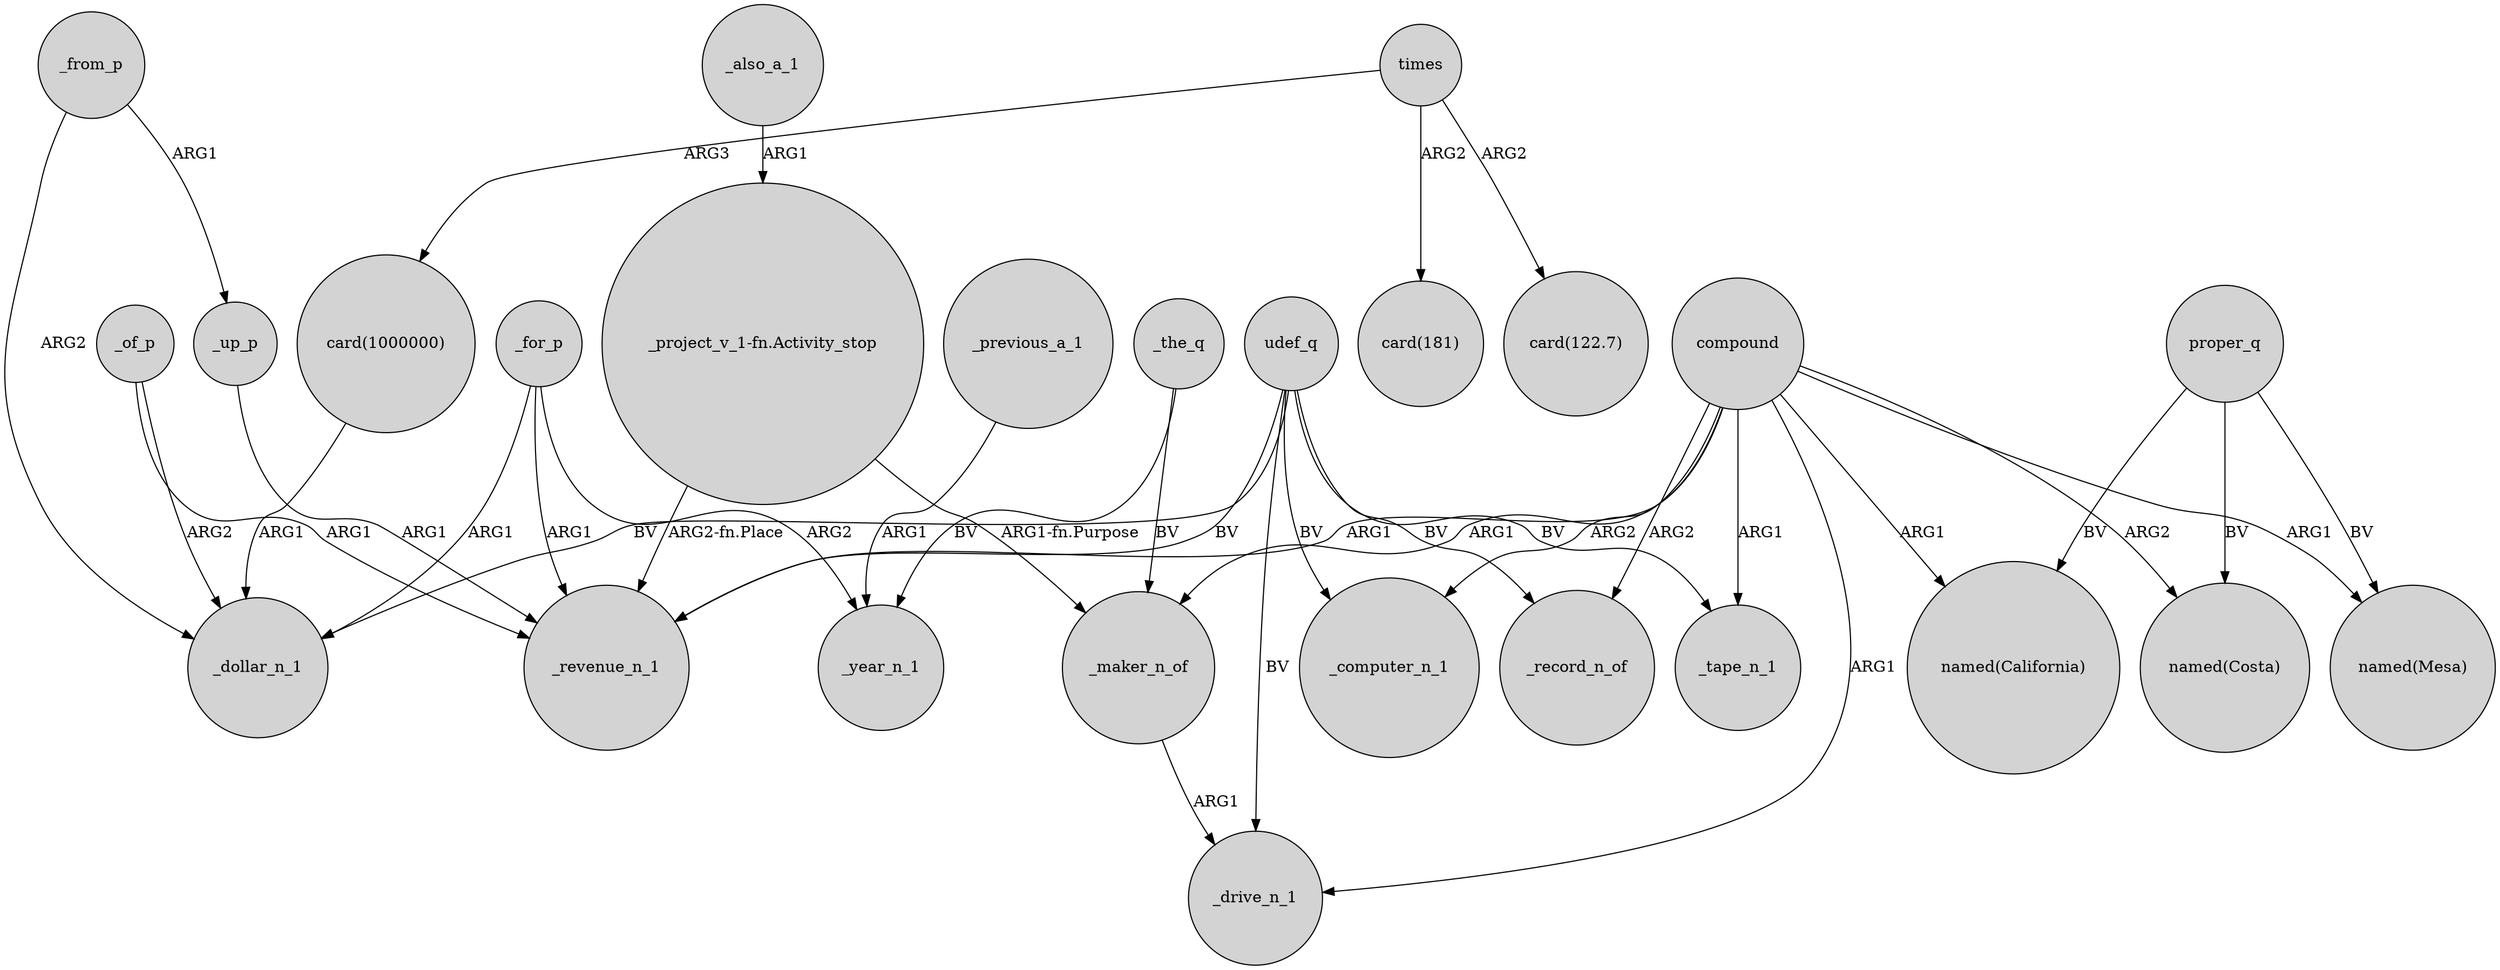 digraph {
	node [shape=circle style=filled]
	"_project_v_1-fn.Activity_stop" -> _maker_n_of [label="ARG1-fn.Purpose"]
	udef_q -> _record_n_of [label=BV]
	_up_p -> _revenue_n_1 [label=ARG1]
	times -> "card(181)" [label=ARG2]
	"_project_v_1-fn.Activity_stop" -> _revenue_n_1 [label="ARG2-fn.Place"]
	compound -> "named(Costa)" [label=ARG2]
	times -> "card(1000000)" [label=ARG3]
	compound -> _computer_n_1 [label=ARG2]
	_previous_a_1 -> _year_n_1 [label=ARG1]
	_of_p -> _revenue_n_1 [label=ARG1]
	times -> "card(122.7)" [label=ARG2]
	compound -> _record_n_of [label=ARG2]
	udef_q -> _revenue_n_1 [label=BV]
	_the_q -> _year_n_1 [label=BV]
	udef_q -> _tape_n_1 [label=BV]
	udef_q -> _computer_n_1 [label=BV]
	compound -> _tape_n_1 [label=ARG1]
	_maker_n_of -> _drive_n_1 [label=ARG1]
	udef_q -> _drive_n_1 [label=BV]
	_for_p -> _revenue_n_1 [label=ARG1]
	udef_q -> _dollar_n_1 [label=BV]
	"card(1000000)" -> _dollar_n_1 [label=ARG1]
	_for_p -> _dollar_n_1 [label=ARG1]
	proper_q -> "named(Costa)" [label=BV]
	compound -> _maker_n_of [label=ARG1]
	_also_a_1 -> "_project_v_1-fn.Activity_stop" [label=ARG1]
	compound -> "named(California)" [label=ARG1]
	_for_p -> _year_n_1 [label=ARG2]
	_the_q -> _maker_n_of [label=BV]
	proper_q -> "named(California)" [label=BV]
	_from_p -> _up_p [label=ARG1]
	proper_q -> "named(Mesa)" [label=BV]
	_of_p -> _dollar_n_1 [label=ARG2]
	compound -> _revenue_n_1 [label=ARG1]
	compound -> _drive_n_1 [label=ARG1]
	compound -> "named(Mesa)" [label=ARG1]
	_from_p -> _dollar_n_1 [label=ARG2]
}
